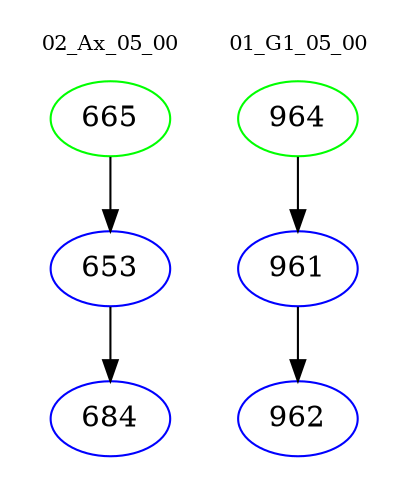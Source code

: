 digraph{
subgraph cluster_0 {
color = white
label = "02_Ax_05_00";
fontsize=10;
T0_665 [label="665", color="green"]
T0_665 -> T0_653 [color="black"]
T0_653 [label="653", color="blue"]
T0_653 -> T0_684 [color="black"]
T0_684 [label="684", color="blue"]
}
subgraph cluster_1 {
color = white
label = "01_G1_05_00";
fontsize=10;
T1_964 [label="964", color="green"]
T1_964 -> T1_961 [color="black"]
T1_961 [label="961", color="blue"]
T1_961 -> T1_962 [color="black"]
T1_962 [label="962", color="blue"]
}
}
